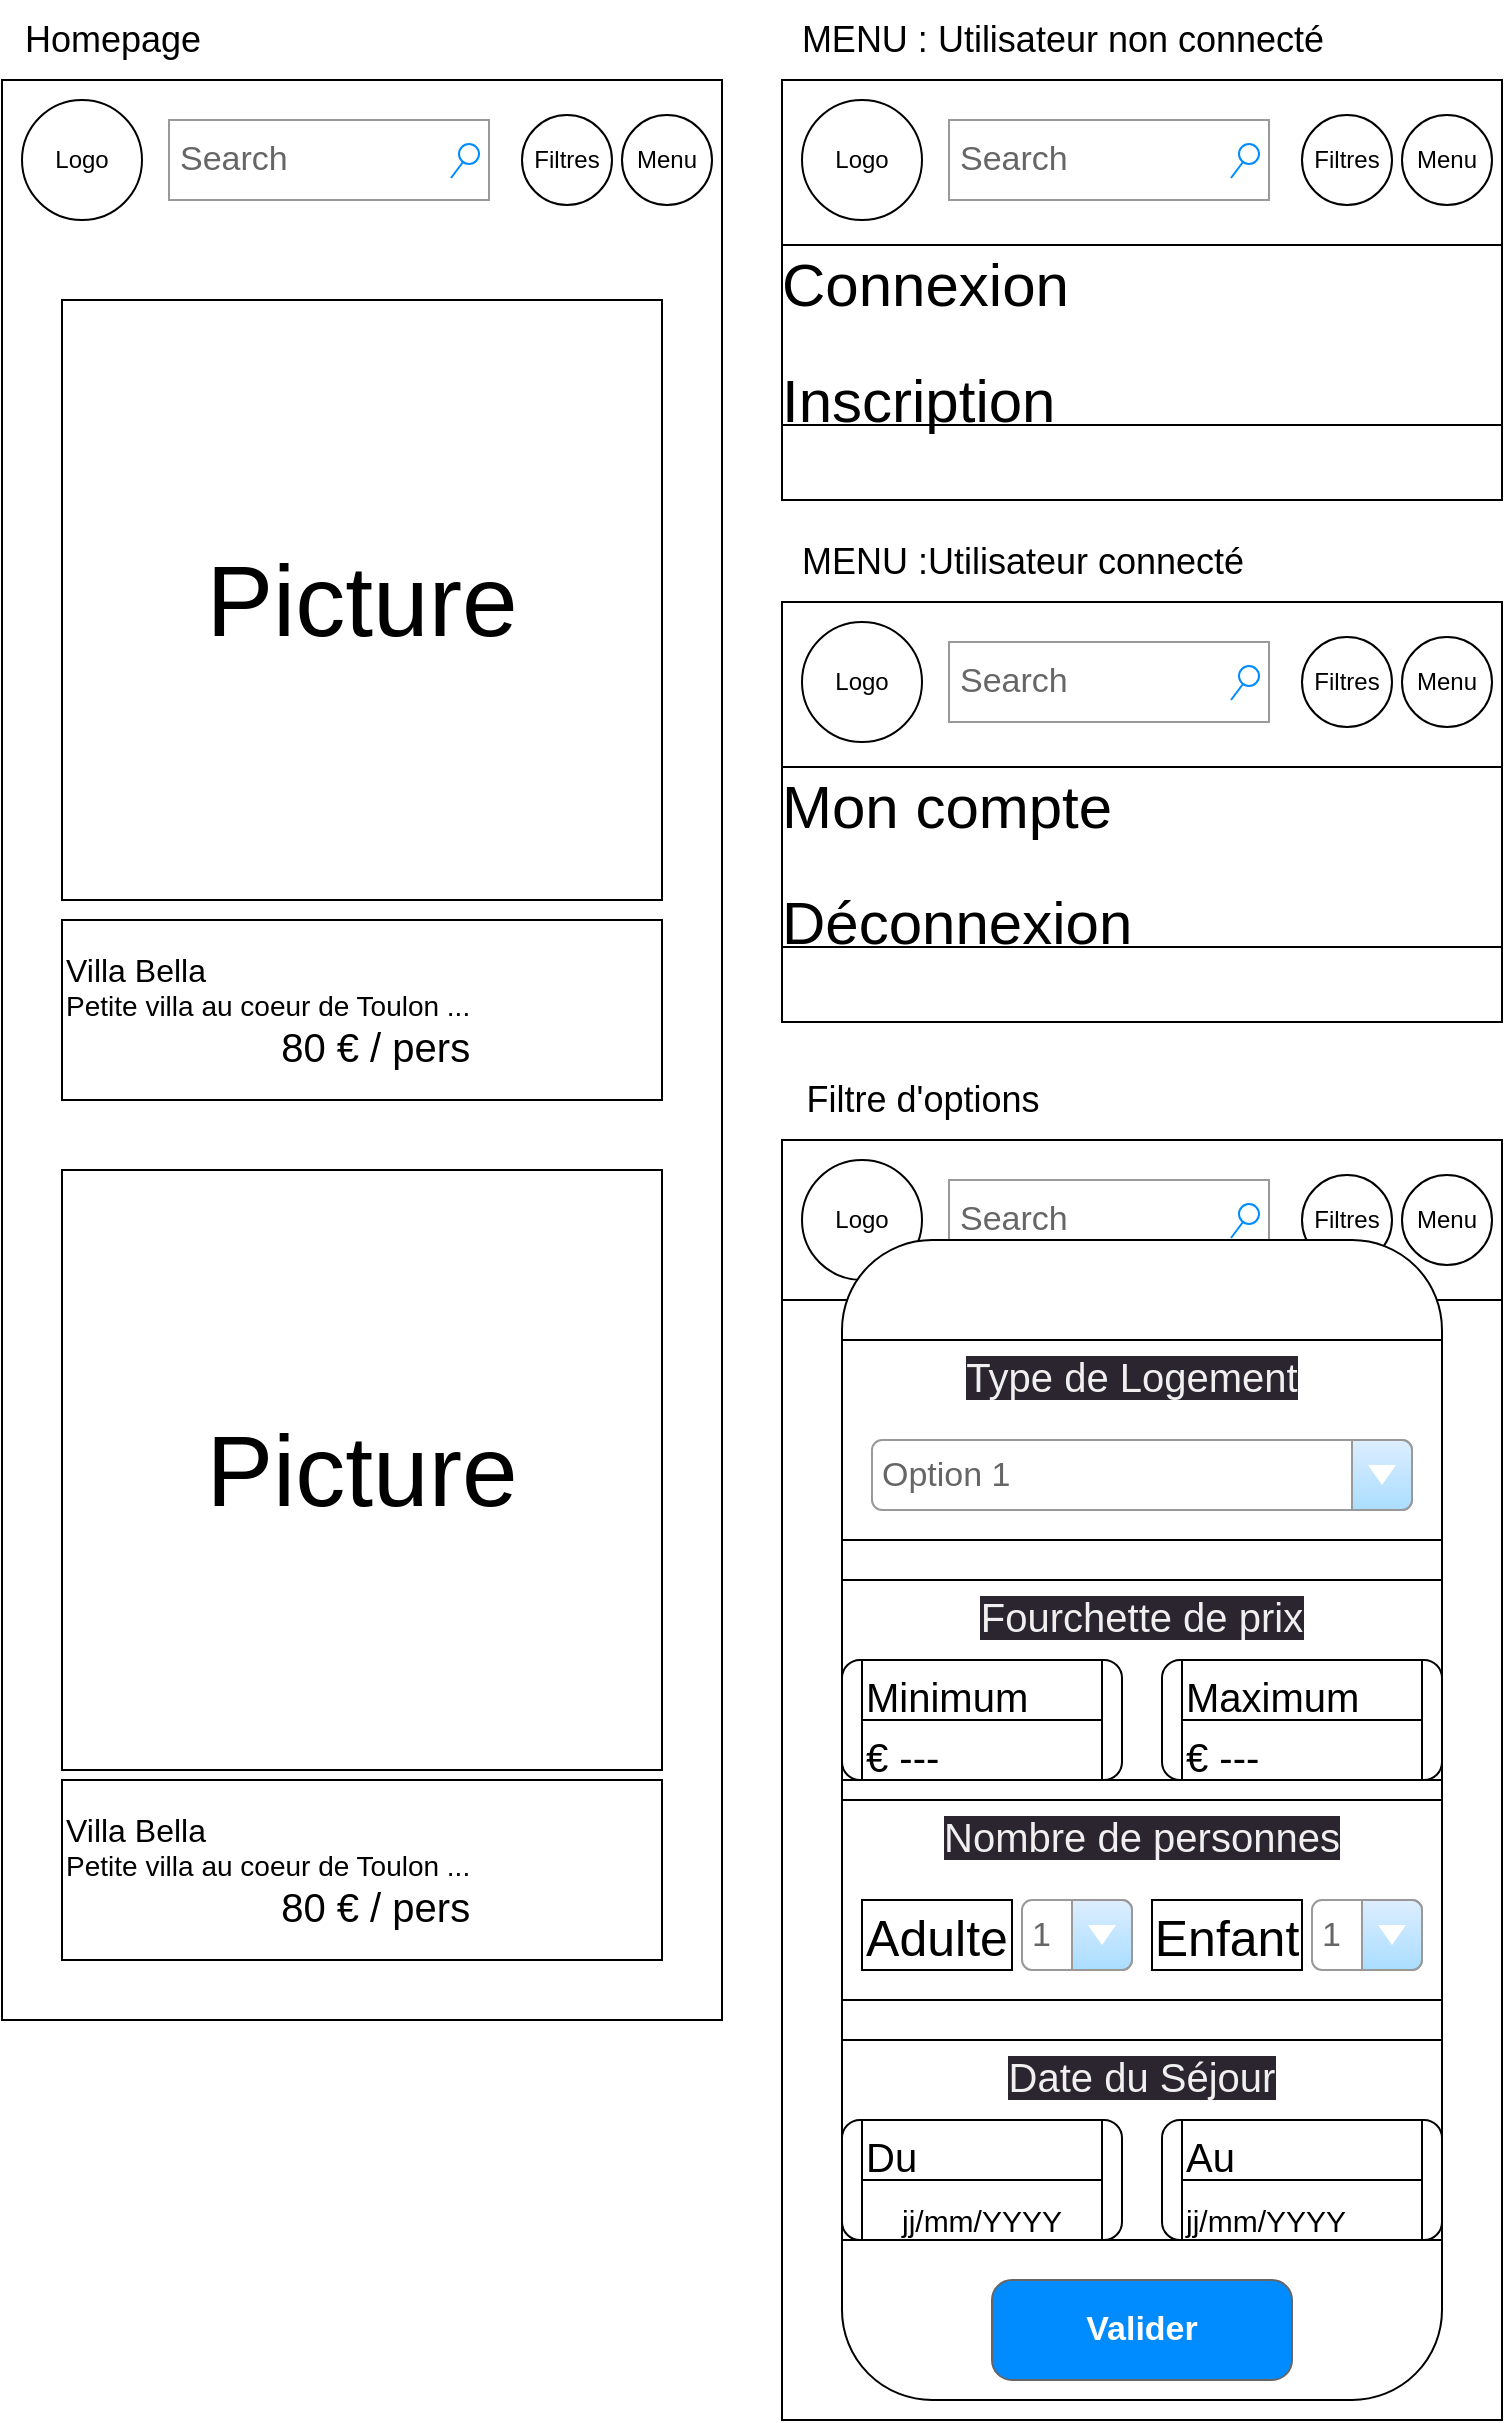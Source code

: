 <mxfile>
    <diagram id="I9FQbxelefLgMyFjd0UU" name="Page-1">
        <mxGraphModel dx="1980" dy="1113" grid="1" gridSize="10" guides="1" tooltips="1" connect="1" arrows="1" fold="1" page="1" pageScale="1" pageWidth="827" pageHeight="1169" math="0" shadow="0">
            <root>
                <mxCell id="0"/>
                <mxCell id="1" parent="0"/>
                <mxCell id="103" value="" style="rounded=0;whiteSpace=wrap;html=1;" parent="1" vertex="1">
                    <mxGeometry x="430" y="570" width="360" height="640" as="geometry"/>
                </mxCell>
                <mxCell id="12" value="" style="swimlane;startSize=0;" parent="1" vertex="1">
                    <mxGeometry x="40" y="40" width="360" height="970" as="geometry"/>
                </mxCell>
                <mxCell id="100" value="" style="rounded=0;whiteSpace=wrap;html=1;" parent="12" vertex="1">
                    <mxGeometry width="360" height="80" as="geometry"/>
                </mxCell>
                <mxCell id="23" value="" style="rounded=0;whiteSpace=wrap;html=1;" parent="12" vertex="1">
                    <mxGeometry width="360" height="970" as="geometry"/>
                </mxCell>
                <mxCell id="14" value="Search" style="strokeWidth=1;shadow=0;dashed=0;align=center;html=1;shape=mxgraph.mockup.forms.searchBox;strokeColor=#999999;mainText=;strokeColor2=#008cff;fontColor=#666666;fontSize=17;align=left;spacingLeft=3;" parent="12" vertex="1">
                    <mxGeometry x="83.5" y="20" width="160" height="40" as="geometry"/>
                </mxCell>
                <mxCell id="20" value="Menu" style="ellipse;whiteSpace=wrap;html=1;aspect=fixed;" parent="12" vertex="1">
                    <mxGeometry x="310" y="17.5" width="45" height="45" as="geometry"/>
                </mxCell>
                <mxCell id="21" value="Filtres" style="ellipse;whiteSpace=wrap;html=1;aspect=fixed;" parent="12" vertex="1">
                    <mxGeometry x="260" y="17.5" width="45" height="45" as="geometry"/>
                </mxCell>
                <mxCell id="22" value="Logo" style="ellipse;whiteSpace=wrap;html=1;" parent="12" vertex="1">
                    <mxGeometry x="10" y="10" width="60" height="60" as="geometry"/>
                </mxCell>
                <mxCell id="25" value="&lt;font style=&quot;font-size: 50px;&quot;&gt;Picture&lt;/font&gt;" style="whiteSpace=wrap;html=1;aspect=fixed;fontSize=20;" parent="12" vertex="1">
                    <mxGeometry x="30" y="110" width="300" height="300" as="geometry"/>
                </mxCell>
                <mxCell id="30" value="&lt;font style=&quot;font-size: 50px;&quot;&gt;Picture&lt;/font&gt;" style="whiteSpace=wrap;html=1;aspect=fixed;fontSize=20;" parent="12" vertex="1">
                    <mxGeometry x="30" y="545" width="300" height="300" as="geometry"/>
                </mxCell>
                <mxCell id="24" value="&lt;div style=&quot;text-align: justify; font-size: 16px;&quot;&gt;Villa Bella&lt;/div&gt;&lt;div style=&quot;text-align: justify; font-size: 14px;&quot;&gt;&lt;span style=&quot;background-color: initial;&quot;&gt;&lt;font style=&quot;font-size: 14px;&quot;&gt;Petite villa au coeur de Toulon ...&lt;/font&gt;&lt;/span&gt;&lt;/div&gt;&lt;div style=&quot;text-align: right;&quot;&gt;&lt;span style=&quot;font-size: 20px;&quot;&gt;80 € / pers&lt;/span&gt;&lt;/div&gt;" style="rounded=0;whiteSpace=wrap;html=1;align=left;" parent="12" vertex="1">
                    <mxGeometry x="30" y="420" width="300" height="90" as="geometry"/>
                </mxCell>
                <mxCell id="123" value="&lt;div style=&quot;text-align: justify; font-size: 16px;&quot;&gt;Villa Bella&lt;/div&gt;&lt;div style=&quot;text-align: justify; font-size: 14px;&quot;&gt;&lt;span style=&quot;background-color: initial;&quot;&gt;&lt;font style=&quot;font-size: 14px;&quot;&gt;Petite villa au coeur de Toulon ...&lt;/font&gt;&lt;/span&gt;&lt;/div&gt;&lt;div style=&quot;text-align: right;&quot;&gt;&lt;span style=&quot;font-size: 20px;&quot;&gt;80 € / pers&lt;/span&gt;&lt;/div&gt;" style="rounded=0;whiteSpace=wrap;html=1;align=left;" vertex="1" parent="12">
                    <mxGeometry x="30" y="850" width="300" height="90" as="geometry"/>
                </mxCell>
                <mxCell id="49" value="" style="rounded=0;whiteSpace=wrap;html=1;" parent="1" vertex="1">
                    <mxGeometry x="430" y="570" width="360" height="80" as="geometry"/>
                </mxCell>
                <mxCell id="50" value="Search" style="strokeWidth=1;shadow=0;dashed=0;align=center;html=1;shape=mxgraph.mockup.forms.searchBox;strokeColor=#999999;mainText=;strokeColor2=#008cff;fontColor=#666666;fontSize=17;align=left;spacingLeft=3;" parent="1" vertex="1">
                    <mxGeometry x="513.5" y="590" width="160" height="40" as="geometry"/>
                </mxCell>
                <mxCell id="51" value="Menu" style="ellipse;whiteSpace=wrap;html=1;aspect=fixed;" parent="1" vertex="1">
                    <mxGeometry x="740" y="587.5" width="45" height="45" as="geometry"/>
                </mxCell>
                <mxCell id="52" value="Filtres" style="ellipse;whiteSpace=wrap;html=1;aspect=fixed;" parent="1" vertex="1">
                    <mxGeometry x="690" y="587.5" width="45" height="45" as="geometry"/>
                </mxCell>
                <mxCell id="53" value="Logo" style="ellipse;whiteSpace=wrap;html=1;" parent="1" vertex="1">
                    <mxGeometry x="440" y="580" width="60" height="60" as="geometry"/>
                </mxCell>
                <mxCell id="54" value="" style="rounded=1;whiteSpace=wrap;html=1;fontSize=50;" parent="1" vertex="1">
                    <mxGeometry x="460" y="620" width="300" height="580" as="geometry"/>
                </mxCell>
                <mxCell id="56" value="&lt;p style=&quot;line-height: 50%;&quot;&gt;&lt;br&gt;&lt;/p&gt;" style="rounded=0;whiteSpace=wrap;html=1;fontSize=50;" parent="1" vertex="1">
                    <mxGeometry x="460" y="790" width="300" height="100" as="geometry"/>
                </mxCell>
                <mxCell id="57" value="" style="rounded=1;whiteSpace=wrap;html=1;fontSize=30;" parent="1" vertex="1">
                    <mxGeometry x="460" y="830" width="140" height="60" as="geometry"/>
                </mxCell>
                <mxCell id="58" value="&lt;font style=&quot;font-size: 20px;&quot;&gt;€ ---&lt;/font&gt;" style="rounded=0;whiteSpace=wrap;html=1;fontSize=30;align=left;" parent="1" vertex="1">
                    <mxGeometry x="470" y="860" width="120" height="30" as="geometry"/>
                </mxCell>
                <mxCell id="59" value="&lt;font style=&quot;font-size: 20px;&quot;&gt;Minimum&lt;/font&gt;" style="rounded=0;whiteSpace=wrap;html=1;fontSize=30;align=left;" parent="1" vertex="1">
                    <mxGeometry x="470" y="830" width="120" height="30" as="geometry"/>
                </mxCell>
                <mxCell id="61" value="" style="rounded=1;whiteSpace=wrap;html=1;fontSize=30;" parent="1" vertex="1">
                    <mxGeometry x="620" y="830" width="140" height="60" as="geometry"/>
                </mxCell>
                <mxCell id="62" value="&lt;font style=&quot;font-size: 20px;&quot;&gt;€ ---&lt;/font&gt;" style="rounded=0;whiteSpace=wrap;html=1;fontSize=30;align=left;" parent="1" vertex="1">
                    <mxGeometry x="630" y="860" width="120" height="30" as="geometry"/>
                </mxCell>
                <mxCell id="63" value="&lt;font style=&quot;font-size: 20px;&quot;&gt;Maximum&lt;/font&gt;" style="rounded=0;whiteSpace=wrap;html=1;fontSize=30;align=left;" parent="1" vertex="1">
                    <mxGeometry x="630" y="830" width="120" height="30" as="geometry"/>
                </mxCell>
                <mxCell id="65" value="&lt;p style=&quot;line-height: 50%;&quot;&gt;&lt;br&gt;&lt;/p&gt;" style="rounded=0;whiteSpace=wrap;html=1;fontSize=50;" parent="1" vertex="1">
                    <mxGeometry x="460" y="670" width="300" height="100" as="geometry"/>
                </mxCell>
                <mxCell id="73" value="Option 1" style="strokeWidth=1;shadow=0;dashed=0;align=center;html=1;shape=mxgraph.mockup.forms.comboBox;strokeColor=#999999;fillColor=#ddeeff;align=left;fillColor2=#aaddff;mainText=;fontColor=#666666;fontSize=17;spacingLeft=3;" parent="1" vertex="1">
                    <mxGeometry x="475" y="720" width="270" height="35" as="geometry"/>
                </mxCell>
                <mxCell id="75" value="&lt;p style=&quot;line-height: 50%;&quot;&gt;&lt;br&gt;&lt;/p&gt;" style="rounded=0;whiteSpace=wrap;html=1;fontSize=50;" parent="1" vertex="1">
                    <mxGeometry x="460" y="940" width="300" height="60" as="geometry"/>
                </mxCell>
                <mxCell id="76" value="" style="rounded=0;whiteSpace=wrap;html=1;fontSize=20;" parent="1" vertex="1">
                    <mxGeometry x="460" y="900" width="300" height="100" as="geometry"/>
                </mxCell>
                <mxCell id="77" value="1" style="strokeWidth=1;shadow=0;dashed=0;align=center;html=1;shape=mxgraph.mockup.forms.comboBox;strokeColor=#999999;fillColor=#ddeeff;align=left;fillColor2=#aaddff;mainText=;fontColor=#666666;fontSize=17;spacingLeft=3;" parent="1" vertex="1">
                    <mxGeometry x="550" y="950" width="55" height="35" as="geometry"/>
                </mxCell>
                <mxCell id="78" value="Adulte" style="rounded=0;whiteSpace=wrap;html=1;fontSize=25;" parent="1" vertex="1">
                    <mxGeometry x="470" y="950" width="75" height="35" as="geometry"/>
                </mxCell>
                <mxCell id="79" value="1" style="strokeWidth=1;shadow=0;dashed=0;align=center;html=1;shape=mxgraph.mockup.forms.comboBox;strokeColor=#999999;fillColor=#ddeeff;align=left;fillColor2=#aaddff;mainText=;fontColor=#666666;fontSize=17;spacingLeft=3;" parent="1" vertex="1">
                    <mxGeometry x="695" y="950" width="55" height="35" as="geometry"/>
                </mxCell>
                <mxCell id="80" value="Enfant" style="rounded=0;whiteSpace=wrap;html=1;fontSize=25;" parent="1" vertex="1">
                    <mxGeometry x="615" y="950" width="75" height="35" as="geometry"/>
                </mxCell>
                <mxCell id="84" value="&lt;p style=&quot;line-height: 50%;&quot;&gt;&lt;br&gt;&lt;/p&gt;" style="rounded=0;whiteSpace=wrap;html=1;fontSize=50;" parent="1" vertex="1">
                    <mxGeometry x="460" y="1020" width="300" height="100" as="geometry"/>
                </mxCell>
                <mxCell id="85" value="" style="rounded=1;whiteSpace=wrap;html=1;fontSize=30;" parent="1" vertex="1">
                    <mxGeometry x="460" y="1060" width="140" height="60" as="geometry"/>
                </mxCell>
                <mxCell id="86" value="&lt;font style=&quot;font-size: 15px;&quot;&gt;jj/mm/YYYY&lt;/font&gt;" style="rounded=0;whiteSpace=wrap;html=1;fontSize=30;align=center;" parent="1" vertex="1">
                    <mxGeometry x="470" y="1090" width="120" height="30" as="geometry"/>
                </mxCell>
                <mxCell id="87" value="&lt;font style=&quot;font-size: 20px;&quot;&gt;Du&lt;/font&gt;" style="rounded=0;whiteSpace=wrap;html=1;fontSize=30;align=left;" parent="1" vertex="1">
                    <mxGeometry x="470" y="1060" width="120" height="30" as="geometry"/>
                </mxCell>
                <mxCell id="88" value="" style="rounded=1;whiteSpace=wrap;html=1;fontSize=30;" parent="1" vertex="1">
                    <mxGeometry x="620" y="1060" width="140" height="60" as="geometry"/>
                </mxCell>
                <mxCell id="89" value="&lt;div style=&quot;text-align: center;&quot;&gt;&lt;span style=&quot;background-color: initial;&quot;&gt;&lt;font style=&quot;font-size: 15px;&quot;&gt;jj/mm/YYYY&lt;/font&gt;&lt;/span&gt;&lt;/div&gt;" style="rounded=0;whiteSpace=wrap;html=1;fontSize=30;align=left;" parent="1" vertex="1">
                    <mxGeometry x="630" y="1090" width="120" height="30" as="geometry"/>
                </mxCell>
                <mxCell id="90" value="&lt;font style=&quot;font-size: 20px;&quot;&gt;Au&lt;/font&gt;" style="rounded=0;whiteSpace=wrap;html=1;fontSize=30;align=left;" parent="1" vertex="1">
                    <mxGeometry x="630" y="1060" width="120" height="30" as="geometry"/>
                </mxCell>
                <mxCell id="93" value="Valider" style="strokeWidth=1;shadow=0;dashed=0;align=center;html=1;shape=mxgraph.mockup.buttons.button;strokeColor=#666666;fontColor=#ffffff;mainText=;buttonStyle=round;fontSize=17;fontStyle=1;fillColor=#008cff;whiteSpace=wrap;" parent="1" vertex="1">
                    <mxGeometry x="535" y="1140" width="150" height="50" as="geometry"/>
                </mxCell>
                <mxCell id="95" value="&lt;span style=&quot;color: rgb(240, 240, 240); font-family: Helvetica; font-size: 20px; font-style: normal; font-variant-ligatures: normal; font-variant-caps: normal; font-weight: 400; letter-spacing: normal; orphans: 2; text-indent: 0px; text-transform: none; widows: 2; word-spacing: 0px; -webkit-text-stroke-width: 0px; background-color: rgb(42, 37, 47); text-decoration-thickness: initial; text-decoration-style: initial; text-decoration-color: initial; float: none; display: inline !important;&quot;&gt;Fourchette de prix&lt;/span&gt;" style="text;whiteSpace=wrap;html=1;fontSize=20;align=center;" parent="1" vertex="1">
                    <mxGeometry x="515" y="790" width="190" height="30" as="geometry"/>
                </mxCell>
                <mxCell id="96" value="&lt;span style=&quot;color: rgb(240, 240, 240); font-family: Helvetica; font-size: 20px; font-style: normal; font-variant-ligatures: normal; font-variant-caps: normal; font-weight: 400; letter-spacing: normal; orphans: 2; text-indent: 0px; text-transform: none; widows: 2; word-spacing: 0px; -webkit-text-stroke-width: 0px; background-color: rgb(42, 37, 47); text-decoration-thickness: initial; text-decoration-style: initial; text-decoration-color: initial; float: none; display: inline !important;&quot;&gt;Nombre de personnes&lt;/span&gt;" style="text;whiteSpace=wrap;html=1;fontSize=15;align=center;" parent="1" vertex="1">
                    <mxGeometry x="495" y="900" width="230" height="30" as="geometry"/>
                </mxCell>
                <mxCell id="97" value="&lt;span style=&quot;color: rgb(240, 240, 240); font-family: Helvetica; font-size: 20px; font-style: normal; font-variant-ligatures: normal; font-variant-caps: normal; font-weight: 400; letter-spacing: normal; orphans: 2; text-indent: 0px; text-transform: none; widows: 2; word-spacing: 0px; -webkit-text-stroke-width: 0px; background-color: rgb(42, 37, 47); text-decoration-thickness: initial; text-decoration-style: initial; text-decoration-color: initial; float: none; display: inline !important;&quot;&gt;Date du Séjour&lt;/span&gt;" style="text;whiteSpace=wrap;html=1;fontSize=15;align=center;" parent="1" vertex="1">
                    <mxGeometry x="525" y="1020" width="170" height="30" as="geometry"/>
                </mxCell>
                <mxCell id="99" value="&lt;span style=&quot;color: rgb(240, 240, 240); font-family: Helvetica; font-size: 20px; font-style: normal; font-variant-ligatures: normal; font-variant-caps: normal; font-weight: 400; letter-spacing: normal; orphans: 2; text-indent: 0px; text-transform: none; widows: 2; word-spacing: 0px; -webkit-text-stroke-width: 0px; background-color: rgb(42, 37, 47); text-decoration-thickness: initial; text-decoration-style: initial; text-decoration-color: initial; float: none; display: inline !important;&quot;&gt;Type de Logement&lt;/span&gt;" style="text;whiteSpace=wrap;html=1;fontSize=15;align=center;" parent="1" vertex="1">
                    <mxGeometry x="505" y="670" width="200" height="30" as="geometry"/>
                </mxCell>
                <mxCell id="110" value="" style="rounded=0;whiteSpace=wrap;html=1;" vertex="1" parent="1">
                    <mxGeometry x="430" y="40" width="360" height="210" as="geometry"/>
                </mxCell>
                <mxCell id="111" value="" style="rounded=0;whiteSpace=wrap;html=1;" vertex="1" parent="1">
                    <mxGeometry x="430" y="40" width="360" height="172.5" as="geometry"/>
                </mxCell>
                <mxCell id="112" value="Search" style="strokeWidth=1;shadow=0;dashed=0;align=center;html=1;shape=mxgraph.mockup.forms.searchBox;strokeColor=#999999;mainText=;strokeColor2=#008cff;fontColor=#666666;fontSize=17;align=left;spacingLeft=3;" vertex="1" parent="1">
                    <mxGeometry x="513.5" y="60" width="160" height="40" as="geometry"/>
                </mxCell>
                <mxCell id="113" value="Menu" style="ellipse;whiteSpace=wrap;html=1;aspect=fixed;" vertex="1" parent="1">
                    <mxGeometry x="740" y="57.5" width="45" height="45" as="geometry"/>
                </mxCell>
                <mxCell id="114" value="Filtres" style="ellipse;whiteSpace=wrap;html=1;aspect=fixed;" vertex="1" parent="1">
                    <mxGeometry x="690" y="57.5" width="45" height="45" as="geometry"/>
                </mxCell>
                <mxCell id="115" value="Logo" style="ellipse;whiteSpace=wrap;html=1;" vertex="1" parent="1">
                    <mxGeometry x="440" y="50" width="60" height="60" as="geometry"/>
                </mxCell>
                <mxCell id="39" value="&lt;p style=&quot;line-height: 1%;&quot;&gt;&lt;span style=&quot;font-size: 30px; background-color: initial;&quot;&gt;Connexion&lt;/span&gt;&lt;/p&gt;&lt;p style=&quot;line-height: 1%;&quot;&gt;&lt;span style=&quot;font-size: 30px;&quot;&gt;Inscription&lt;/span&gt;&lt;/p&gt;" style="rounded=0;whiteSpace=wrap;html=1;fontSize=50;spacing=0;verticalAlign=middle;labelPosition=center;verticalLabelPosition=middle;align=left;" parent="1" vertex="1">
                    <mxGeometry x="430" y="122.5" width="360" height="90" as="geometry"/>
                </mxCell>
                <mxCell id="116" value="" style="rounded=0;whiteSpace=wrap;html=1;" vertex="1" parent="1">
                    <mxGeometry x="430" y="301" width="360" height="210" as="geometry"/>
                </mxCell>
                <mxCell id="117" value="" style="rounded=0;whiteSpace=wrap;html=1;" vertex="1" parent="1">
                    <mxGeometry x="430" y="301" width="360" height="172.5" as="geometry"/>
                </mxCell>
                <mxCell id="118" value="Search" style="strokeWidth=1;shadow=0;dashed=0;align=center;html=1;shape=mxgraph.mockup.forms.searchBox;strokeColor=#999999;mainText=;strokeColor2=#008cff;fontColor=#666666;fontSize=17;align=left;spacingLeft=3;" vertex="1" parent="1">
                    <mxGeometry x="513.5" y="321" width="160" height="40" as="geometry"/>
                </mxCell>
                <mxCell id="119" value="Menu" style="ellipse;whiteSpace=wrap;html=1;aspect=fixed;" vertex="1" parent="1">
                    <mxGeometry x="740" y="318.5" width="45" height="45" as="geometry"/>
                </mxCell>
                <mxCell id="120" value="Filtres" style="ellipse;whiteSpace=wrap;html=1;aspect=fixed;" vertex="1" parent="1">
                    <mxGeometry x="690" y="318.5" width="45" height="45" as="geometry"/>
                </mxCell>
                <mxCell id="121" value="Logo" style="ellipse;whiteSpace=wrap;html=1;" vertex="1" parent="1">
                    <mxGeometry x="440" y="311" width="60" height="60" as="geometry"/>
                </mxCell>
                <mxCell id="122" value="&lt;p style=&quot;line-height: 1%;&quot;&gt;&lt;span style=&quot;font-size: 30px; background-color: initial;&quot;&gt;Mon compte&lt;/span&gt;&lt;/p&gt;&lt;p style=&quot;line-height: 1%;&quot;&gt;&lt;span style=&quot;font-size: 30px;&quot;&gt;Déconnexion&lt;/span&gt;&lt;/p&gt;" style="rounded=0;whiteSpace=wrap;html=1;fontSize=50;spacing=0;verticalAlign=middle;labelPosition=center;verticalLabelPosition=middle;align=left;" vertex="1" parent="1">
                    <mxGeometry x="430" y="383.5" width="360" height="90" as="geometry"/>
                </mxCell>
                <mxCell id="124" value="&lt;span style=&quot;font-size: 18px;&quot;&gt;Homepage&lt;/span&gt;" style="text;html=1;align=center;verticalAlign=middle;resizable=0;points=[];autosize=1;strokeColor=none;fillColor=none;fontSize=12;" vertex="1" parent="1">
                    <mxGeometry x="40" width="110" height="40" as="geometry"/>
                </mxCell>
                <mxCell id="125" value="MENU : Utilisateur non connecté" style="text;html=1;align=center;verticalAlign=middle;resizable=0;points=[];autosize=1;strokeColor=none;fillColor=none;fontSize=18;" vertex="1" parent="1">
                    <mxGeometry x="430" width="280" height="40" as="geometry"/>
                </mxCell>
                <mxCell id="126" value="MENU :Utilisateur connecté" style="text;html=1;align=center;verticalAlign=middle;resizable=0;points=[];autosize=1;strokeColor=none;fillColor=none;fontSize=18;" vertex="1" parent="1">
                    <mxGeometry x="430" y="261" width="240" height="40" as="geometry"/>
                </mxCell>
                <mxCell id="127" value="Filtre d'options" style="text;html=1;align=center;verticalAlign=middle;resizable=0;points=[];autosize=1;strokeColor=none;fillColor=none;fontSize=18;" vertex="1" parent="1">
                    <mxGeometry x="430" y="530" width="140" height="40" as="geometry"/>
                </mxCell>
            </root>
        </mxGraphModel>
    </diagram>
</mxfile>